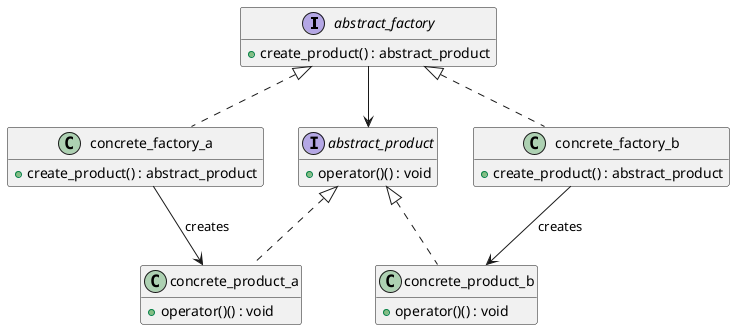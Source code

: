 /'
tag::class-diagram[]
'/
@startuml class-diagram

    hide interface fields
    hide class fields

    interface abstract_factory {
        + create_product() : abstract_product
    }
    class concrete_factory_a implements abstract_factory {
        + create_product() : abstract_product
    }
    class concrete_factory_b implements abstract_factory {
        + create_product() : abstract_product
    }
    interface abstract_product {
        + operator()() : void
    }
    class concrete_product_a implements abstract_product {
        + operator()() : void
    }
    class concrete_product_b implements abstract_product {
        + operator()() : void
    }

    abstract_factory --> abstract_product
    concrete_factory_a --> concrete_product_a : creates
    concrete_factory_b --> concrete_product_b : creates

@enduml
/'
end::class-diagram[]
'/
